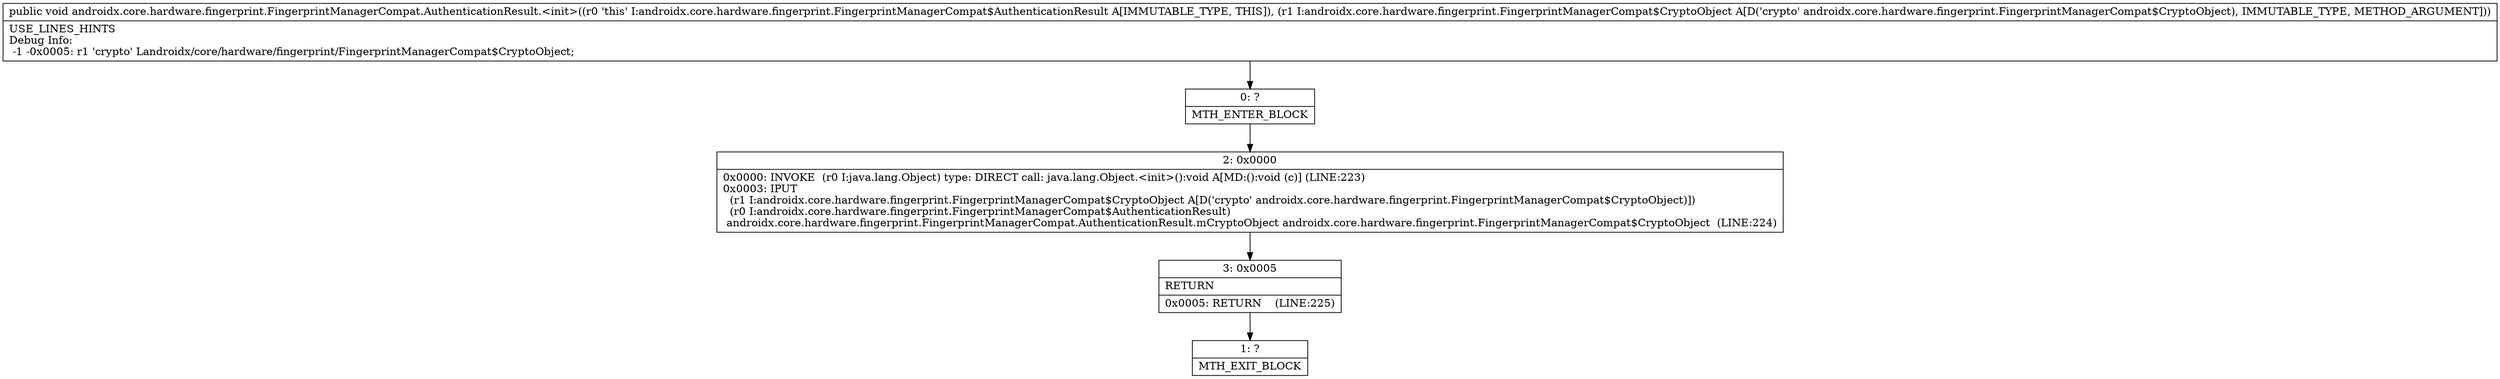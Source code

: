digraph "CFG forandroidx.core.hardware.fingerprint.FingerprintManagerCompat.AuthenticationResult.\<init\>(Landroidx\/core\/hardware\/fingerprint\/FingerprintManagerCompat$CryptoObject;)V" {
Node_0 [shape=record,label="{0\:\ ?|MTH_ENTER_BLOCK\l}"];
Node_2 [shape=record,label="{2\:\ 0x0000|0x0000: INVOKE  (r0 I:java.lang.Object) type: DIRECT call: java.lang.Object.\<init\>():void A[MD:():void (c)] (LINE:223)\l0x0003: IPUT  \l  (r1 I:androidx.core.hardware.fingerprint.FingerprintManagerCompat$CryptoObject A[D('crypto' androidx.core.hardware.fingerprint.FingerprintManagerCompat$CryptoObject)])\l  (r0 I:androidx.core.hardware.fingerprint.FingerprintManagerCompat$AuthenticationResult)\l androidx.core.hardware.fingerprint.FingerprintManagerCompat.AuthenticationResult.mCryptoObject androidx.core.hardware.fingerprint.FingerprintManagerCompat$CryptoObject  (LINE:224)\l}"];
Node_3 [shape=record,label="{3\:\ 0x0005|RETURN\l|0x0005: RETURN    (LINE:225)\l}"];
Node_1 [shape=record,label="{1\:\ ?|MTH_EXIT_BLOCK\l}"];
MethodNode[shape=record,label="{public void androidx.core.hardware.fingerprint.FingerprintManagerCompat.AuthenticationResult.\<init\>((r0 'this' I:androidx.core.hardware.fingerprint.FingerprintManagerCompat$AuthenticationResult A[IMMUTABLE_TYPE, THIS]), (r1 I:androidx.core.hardware.fingerprint.FingerprintManagerCompat$CryptoObject A[D('crypto' androidx.core.hardware.fingerprint.FingerprintManagerCompat$CryptoObject), IMMUTABLE_TYPE, METHOD_ARGUMENT]))  | USE_LINES_HINTS\lDebug Info:\l  \-1 \-0x0005: r1 'crypto' Landroidx\/core\/hardware\/fingerprint\/FingerprintManagerCompat$CryptoObject;\l}"];
MethodNode -> Node_0;Node_0 -> Node_2;
Node_2 -> Node_3;
Node_3 -> Node_1;
}

